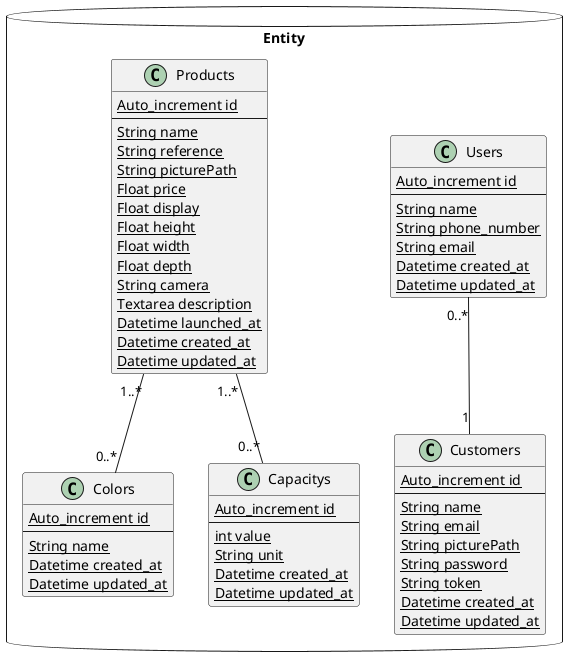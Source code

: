 @startuml class

package Entity <<Database>> {
    class Customers {
        {static} Auto_increment id
        --
        {static} String name
        {static} String email
        {static} String picturePath
        {static} String password
        {static} String token
        {static} Datetime created_at
        {static} Datetime updated_at
    }

    Users "0..*" -- "1" Customers

    class Users {
        {static} Auto_increment id
        --
        {static} String name
        {static} String phone_number
        {static} String email
        {static} Datetime created_at
        {static} Datetime updated_at
    }

    class Products {
        {static} Auto_increment id
        --
        {static} String name
        {static} String reference
        {static} String picturePath
        {static} Float price
        {static} Float display
        {static} Float height
        {static} Float width
        {static} Float depth
        {static} String camera
        {static} Textarea description
        {static} Datetime launched_at
        {static} Datetime created_at
        {static} Datetime updated_at
    }

    Products "1..*" -- "0..*" Colors

    class Colors {
        {static} Auto_increment id
        --
        {static} String name
        {static} Datetime created_at
        {static} Datetime updated_at
    }

    Products "1..*" -- "0..*" Capacitys

    class Capacitys {
        {static} Auto_increment id
        --
        {static} int value
        {static} String unit
        {static} Datetime created_at
        {static} Datetime updated_at
    }
}

@enduml